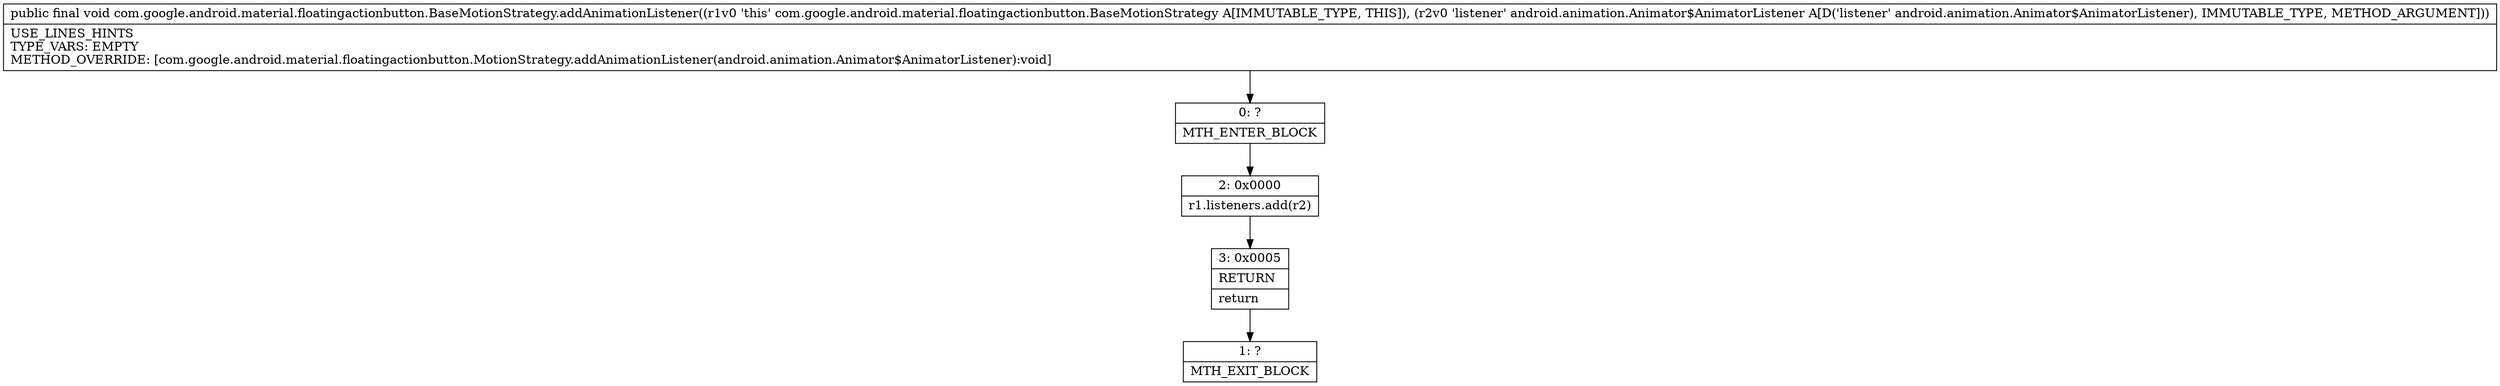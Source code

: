digraph "CFG forcom.google.android.material.floatingactionbutton.BaseMotionStrategy.addAnimationListener(Landroid\/animation\/Animator$AnimatorListener;)V" {
Node_0 [shape=record,label="{0\:\ ?|MTH_ENTER_BLOCK\l}"];
Node_2 [shape=record,label="{2\:\ 0x0000|r1.listeners.add(r2)\l}"];
Node_3 [shape=record,label="{3\:\ 0x0005|RETURN\l|return\l}"];
Node_1 [shape=record,label="{1\:\ ?|MTH_EXIT_BLOCK\l}"];
MethodNode[shape=record,label="{public final void com.google.android.material.floatingactionbutton.BaseMotionStrategy.addAnimationListener((r1v0 'this' com.google.android.material.floatingactionbutton.BaseMotionStrategy A[IMMUTABLE_TYPE, THIS]), (r2v0 'listener' android.animation.Animator$AnimatorListener A[D('listener' android.animation.Animator$AnimatorListener), IMMUTABLE_TYPE, METHOD_ARGUMENT]))  | USE_LINES_HINTS\lTYPE_VARS: EMPTY\lMETHOD_OVERRIDE: [com.google.android.material.floatingactionbutton.MotionStrategy.addAnimationListener(android.animation.Animator$AnimatorListener):void]\l}"];
MethodNode -> Node_0;Node_0 -> Node_2;
Node_2 -> Node_3;
Node_3 -> Node_1;
}


